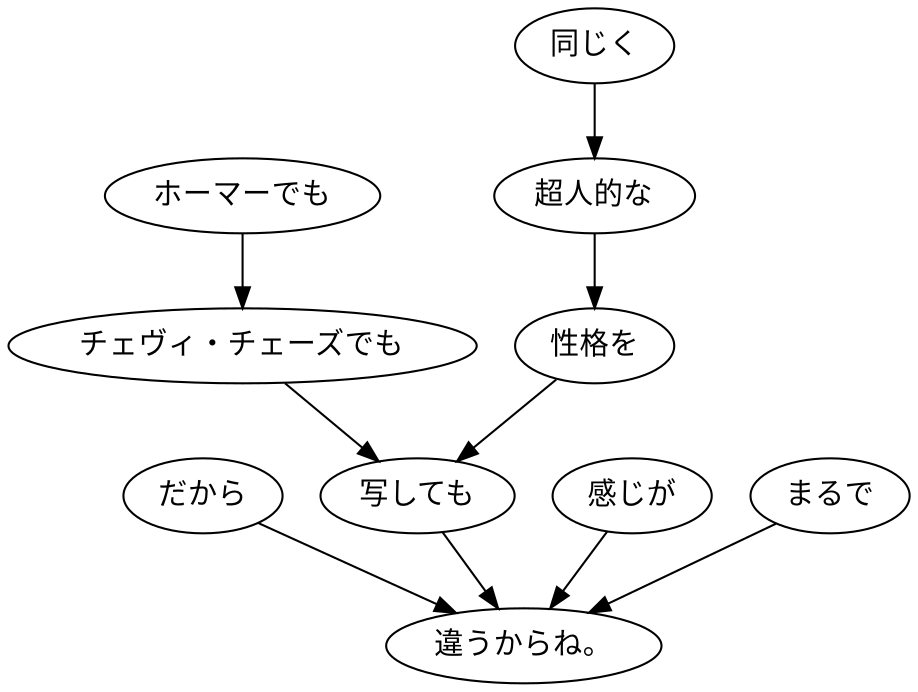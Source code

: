 digraph graph8838 {
	node0 [label="だから"];
	node1 [label="ホーマーでも"];
	node2 [label="チェヴィ・チェーズでも"];
	node3 [label="同じく"];
	node4 [label="超人的な"];
	node5 [label="性格を"];
	node6 [label="写しても"];
	node7 [label="感じが"];
	node8 [label="まるで"];
	node9 [label="違うからね。"];
	node0 -> node9;
	node1 -> node2;
	node2 -> node6;
	node3 -> node4;
	node4 -> node5;
	node5 -> node6;
	node6 -> node9;
	node7 -> node9;
	node8 -> node9;
}
